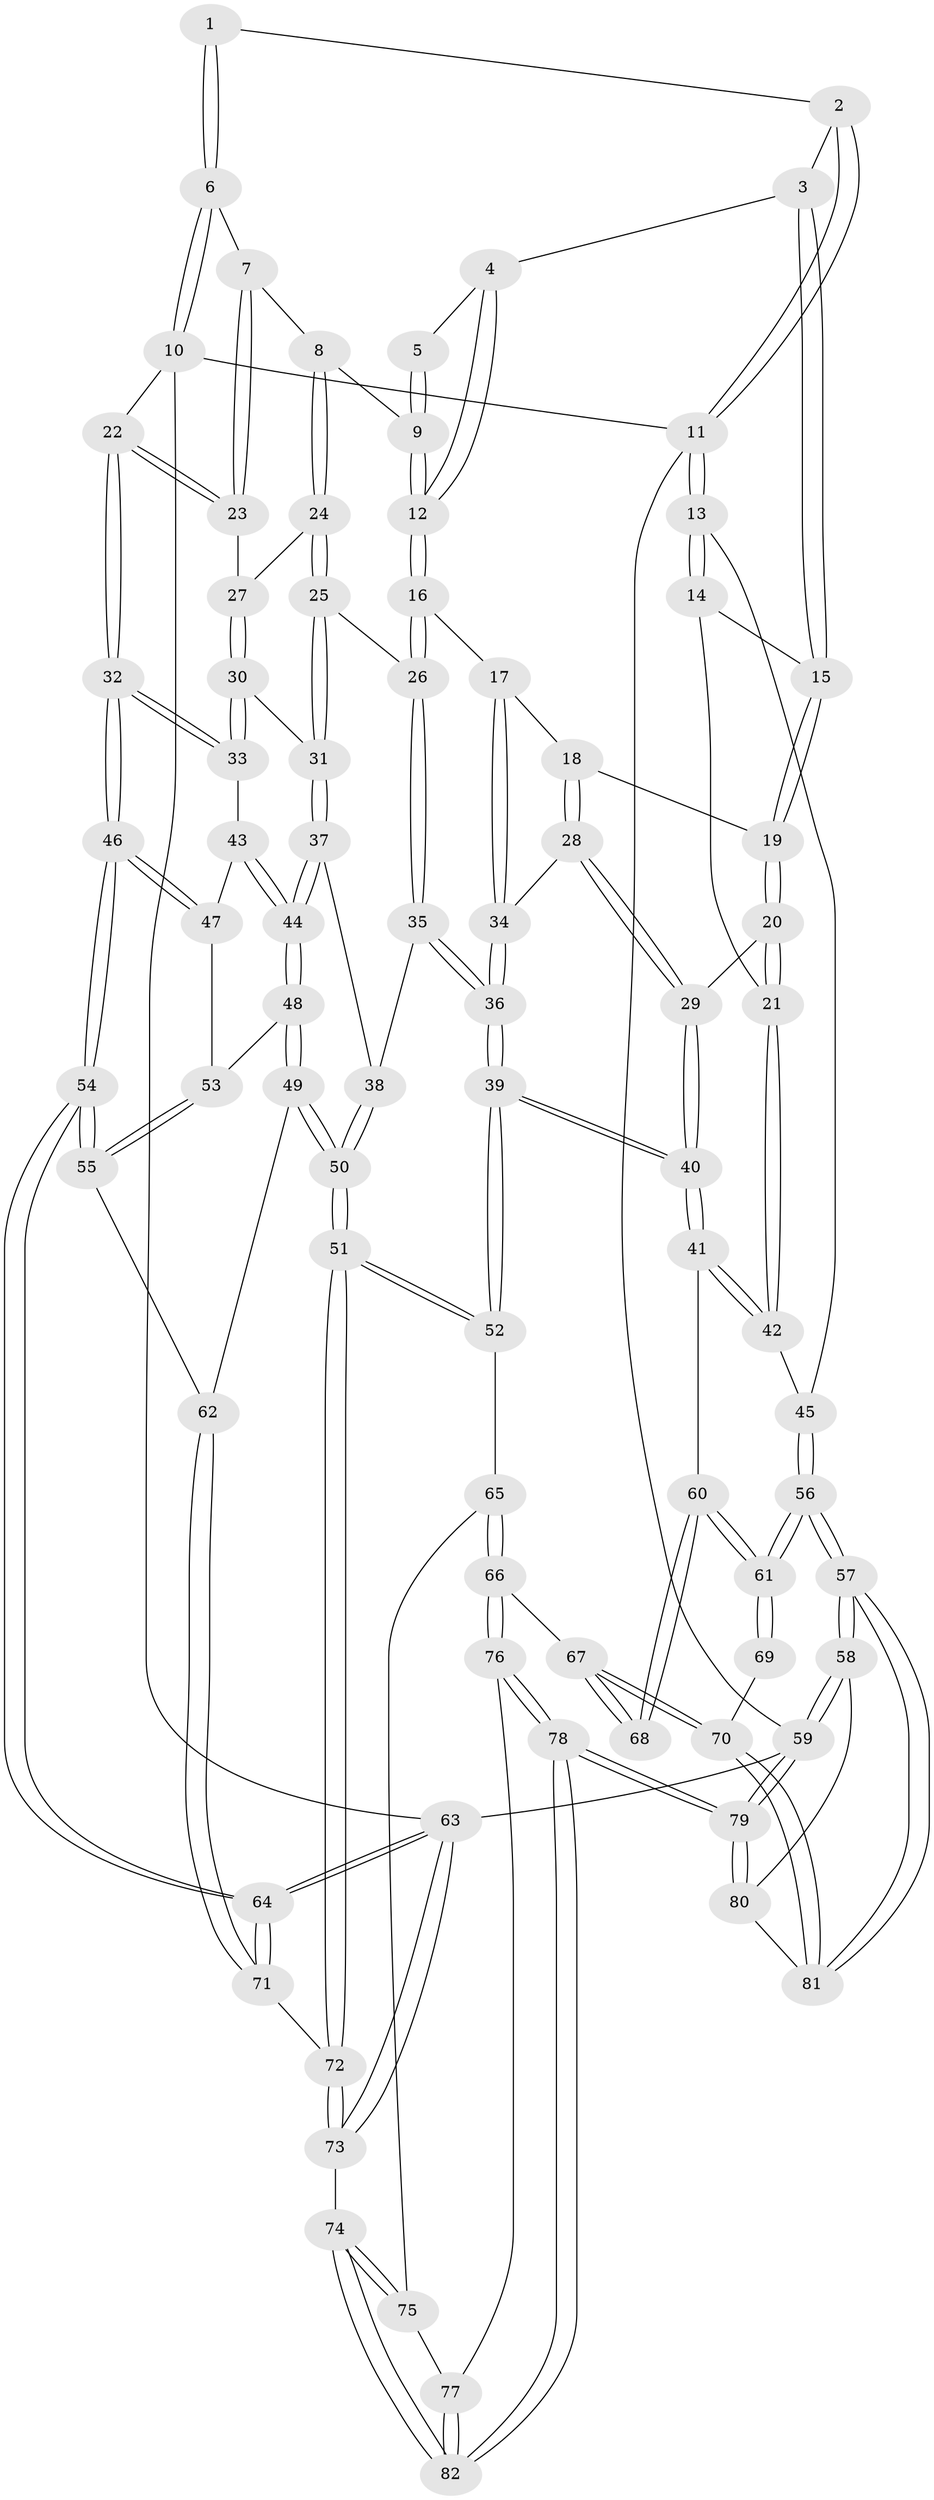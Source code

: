 // Generated by graph-tools (version 1.1) at 2025/17/03/09/25 04:17:07]
// undirected, 82 vertices, 202 edges
graph export_dot {
graph [start="1"]
  node [color=gray90,style=filled];
  1 [pos="+0.7444088203440058+0"];
  2 [pos="+0.3245770979600629+0"];
  3 [pos="+0.31765085998283993+0.03042941942796904"];
  4 [pos="+0.5274137224908212+0.08360163511188856"];
  5 [pos="+0.7170389825689918+0"];
  6 [pos="+0.9708563295973521+0"];
  7 [pos="+0.8599446802255868+0.10731576956782213"];
  8 [pos="+0.8122999524523432+0.19487738710693012"];
  9 [pos="+0.6585459805817199+0.13421808356808074"];
  10 [pos="+1+0"];
  11 [pos="+0+0"];
  12 [pos="+0.5557072373831032+0.2476789318061232"];
  13 [pos="+0+0"];
  14 [pos="+0.1255317993249104+0.10319937991478068"];
  15 [pos="+0.3020971404190873+0.07021214934720277"];
  16 [pos="+0.5539537604717543+0.2549097277569035"];
  17 [pos="+0.5087993231855821+0.2595965416257514"];
  18 [pos="+0.3484122997811112+0.22140897868895448"];
  19 [pos="+0.3328236969592817+0.21140418929175833"];
  20 [pos="+0.1749358808838853+0.32560249586042306"];
  21 [pos="+0.10033364859779038+0.3506447931790175"];
  22 [pos="+1+0.27440050612359806"];
  23 [pos="+1+0.28072460719886544"];
  24 [pos="+0.8109760686619023+0.20088925434024998"];
  25 [pos="+0.7320938004516733+0.30392863571421885"];
  26 [pos="+0.5822585070180776+0.2821813100664688"];
  27 [pos="+0.9339705441123889+0.3094631761881493"];
  28 [pos="+0.35888682574828096+0.3902911018552237"];
  29 [pos="+0.33608643835509106+0.4289163638602398"];
  30 [pos="+0.8827508052473446+0.4043898439758642"];
  31 [pos="+0.7660383877241491+0.3685958120277102"];
  32 [pos="+1+0.5034520645216336"];
  33 [pos="+0.8869595247559346+0.4117017949280695"];
  34 [pos="+0.44199072669580297+0.38718764786955745"];
  35 [pos="+0.5720817966314259+0.4800015717608993"];
  36 [pos="+0.48201799272789847+0.5413772762259937"];
  37 [pos="+0.7150148891587044+0.4870606621235379"];
  38 [pos="+0.5808853399705779+0.48234710035939193"];
  39 [pos="+0.40242490321964747+0.6409619271642666"];
  40 [pos="+0.35004836253456695+0.6095882644487856"];
  41 [pos="+0.226096405334316+0.588758665888969"];
  42 [pos="+0.09188991753898246+0.35754717760893345"];
  43 [pos="+0.8705329196194529+0.5023787755345515"];
  44 [pos="+0.7550622289998421+0.5526560856842312"];
  45 [pos="+0+0.37066332761590054"];
  46 [pos="+1+0.6229136220209528"];
  47 [pos="+0.9135082353218815+0.5538169132622431"];
  48 [pos="+0.751804058912709+0.6231185280303881"];
  49 [pos="+0.7204033272024104+0.6924347667122233"];
  50 [pos="+0.7111736852655769+0.6953900559530858"];
  51 [pos="+0.5849009417298948+0.7615354220299027"];
  52 [pos="+0.4072889025502487+0.6531190786128702"];
  53 [pos="+0.8672833107842253+0.6102528325510812"];
  54 [pos="+1+0.8617044477019019"];
  55 [pos="+0.9655291730553164+0.754116229294718"];
  56 [pos="+0+0.6441526335019595"];
  57 [pos="+0+0.7081716162138362"];
  58 [pos="+0+1"];
  59 [pos="+0+1"];
  60 [pos="+0.2240900718427002+0.5901225719961605"];
  61 [pos="+0+0.6449172915588708"];
  62 [pos="+0.7612201598822358+0.7179383845755765"];
  63 [pos="+1+1"];
  64 [pos="+1+0.9044821630539497"];
  65 [pos="+0.3637135218810204+0.7383230872179244"];
  66 [pos="+0.1594991784705736+0.8165206878916901"];
  67 [pos="+0.15002607697415518+0.8127946993378824"];
  68 [pos="+0.15655632035771727+0.7014874547766669"];
  69 [pos="+0.05581397511291191+0.7137959529106388"];
  70 [pos="+0.12230298437353232+0.8223248250669568"];
  71 [pos="+0.8086895291943148+0.9015069348744436"];
  72 [pos="+0.6125429634104687+1"];
  73 [pos="+0.5590775650796003+1"];
  74 [pos="+0.4825580607237362+1"];
  75 [pos="+0.3628801673538074+0.7429028985412207"];
  76 [pos="+0.18621128463690362+0.8521341933427105"];
  77 [pos="+0.29854740454554757+0.8640562734171429"];
  78 [pos="+0.2624180675535312+1"];
  79 [pos="+0.15787007641486586+1"];
  80 [pos="+0.09602358208705475+0.8629704780144056"];
  81 [pos="+0.10791919238238705+0.8316316287003039"];
  82 [pos="+0.2698983860710259+1"];
  1 -- 2;
  1 -- 6;
  1 -- 6;
  2 -- 3;
  2 -- 11;
  2 -- 11;
  3 -- 4;
  3 -- 15;
  3 -- 15;
  4 -- 5;
  4 -- 12;
  4 -- 12;
  5 -- 9;
  5 -- 9;
  6 -- 7;
  6 -- 10;
  6 -- 10;
  7 -- 8;
  7 -- 23;
  7 -- 23;
  8 -- 9;
  8 -- 24;
  8 -- 24;
  9 -- 12;
  9 -- 12;
  10 -- 11;
  10 -- 22;
  10 -- 63;
  11 -- 13;
  11 -- 13;
  11 -- 59;
  12 -- 16;
  12 -- 16;
  13 -- 14;
  13 -- 14;
  13 -- 45;
  14 -- 15;
  14 -- 21;
  15 -- 19;
  15 -- 19;
  16 -- 17;
  16 -- 26;
  16 -- 26;
  17 -- 18;
  17 -- 34;
  17 -- 34;
  18 -- 19;
  18 -- 28;
  18 -- 28;
  19 -- 20;
  19 -- 20;
  20 -- 21;
  20 -- 21;
  20 -- 29;
  21 -- 42;
  21 -- 42;
  22 -- 23;
  22 -- 23;
  22 -- 32;
  22 -- 32;
  23 -- 27;
  24 -- 25;
  24 -- 25;
  24 -- 27;
  25 -- 26;
  25 -- 31;
  25 -- 31;
  26 -- 35;
  26 -- 35;
  27 -- 30;
  27 -- 30;
  28 -- 29;
  28 -- 29;
  28 -- 34;
  29 -- 40;
  29 -- 40;
  30 -- 31;
  30 -- 33;
  30 -- 33;
  31 -- 37;
  31 -- 37;
  32 -- 33;
  32 -- 33;
  32 -- 46;
  32 -- 46;
  33 -- 43;
  34 -- 36;
  34 -- 36;
  35 -- 36;
  35 -- 36;
  35 -- 38;
  36 -- 39;
  36 -- 39;
  37 -- 38;
  37 -- 44;
  37 -- 44;
  38 -- 50;
  38 -- 50;
  39 -- 40;
  39 -- 40;
  39 -- 52;
  39 -- 52;
  40 -- 41;
  40 -- 41;
  41 -- 42;
  41 -- 42;
  41 -- 60;
  42 -- 45;
  43 -- 44;
  43 -- 44;
  43 -- 47;
  44 -- 48;
  44 -- 48;
  45 -- 56;
  45 -- 56;
  46 -- 47;
  46 -- 47;
  46 -- 54;
  46 -- 54;
  47 -- 53;
  48 -- 49;
  48 -- 49;
  48 -- 53;
  49 -- 50;
  49 -- 50;
  49 -- 62;
  50 -- 51;
  50 -- 51;
  51 -- 52;
  51 -- 52;
  51 -- 72;
  51 -- 72;
  52 -- 65;
  53 -- 55;
  53 -- 55;
  54 -- 55;
  54 -- 55;
  54 -- 64;
  54 -- 64;
  55 -- 62;
  56 -- 57;
  56 -- 57;
  56 -- 61;
  56 -- 61;
  57 -- 58;
  57 -- 58;
  57 -- 81;
  57 -- 81;
  58 -- 59;
  58 -- 59;
  58 -- 80;
  59 -- 63;
  59 -- 79;
  59 -- 79;
  60 -- 61;
  60 -- 61;
  60 -- 68;
  60 -- 68;
  61 -- 69;
  61 -- 69;
  62 -- 71;
  62 -- 71;
  63 -- 64;
  63 -- 64;
  63 -- 73;
  63 -- 73;
  64 -- 71;
  64 -- 71;
  65 -- 66;
  65 -- 66;
  65 -- 75;
  66 -- 67;
  66 -- 76;
  66 -- 76;
  67 -- 68;
  67 -- 68;
  67 -- 70;
  67 -- 70;
  69 -- 70;
  70 -- 81;
  70 -- 81;
  71 -- 72;
  72 -- 73;
  72 -- 73;
  73 -- 74;
  74 -- 75;
  74 -- 75;
  74 -- 82;
  74 -- 82;
  75 -- 77;
  76 -- 77;
  76 -- 78;
  76 -- 78;
  77 -- 82;
  77 -- 82;
  78 -- 79;
  78 -- 79;
  78 -- 82;
  78 -- 82;
  79 -- 80;
  79 -- 80;
  80 -- 81;
}

